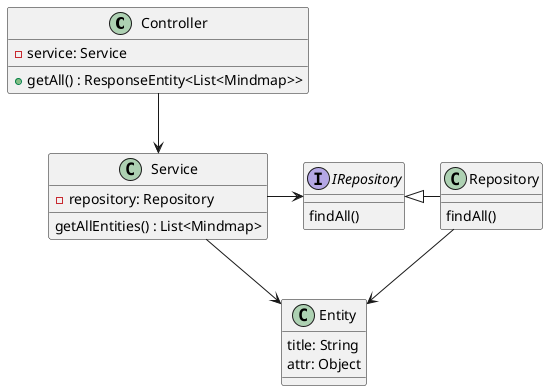 @startuml

    class Controller {
        -service: Service
        +getAll() : ResponseEntity<List<Mindmap>>

    }

    class Service {
        -repository: Repository
        __
        getAllEntities() : List<Mindmap>
    }


    interface IRepository {
        findAll()
    }

    class Repository {
            findAll()
        }


    class Entity {
        title: String
        attr: Object
    }



Controller --> Service

Service --> Entity

Service -> IRepository
IRepository <|- Repository

Repository --> Entity

@enduml